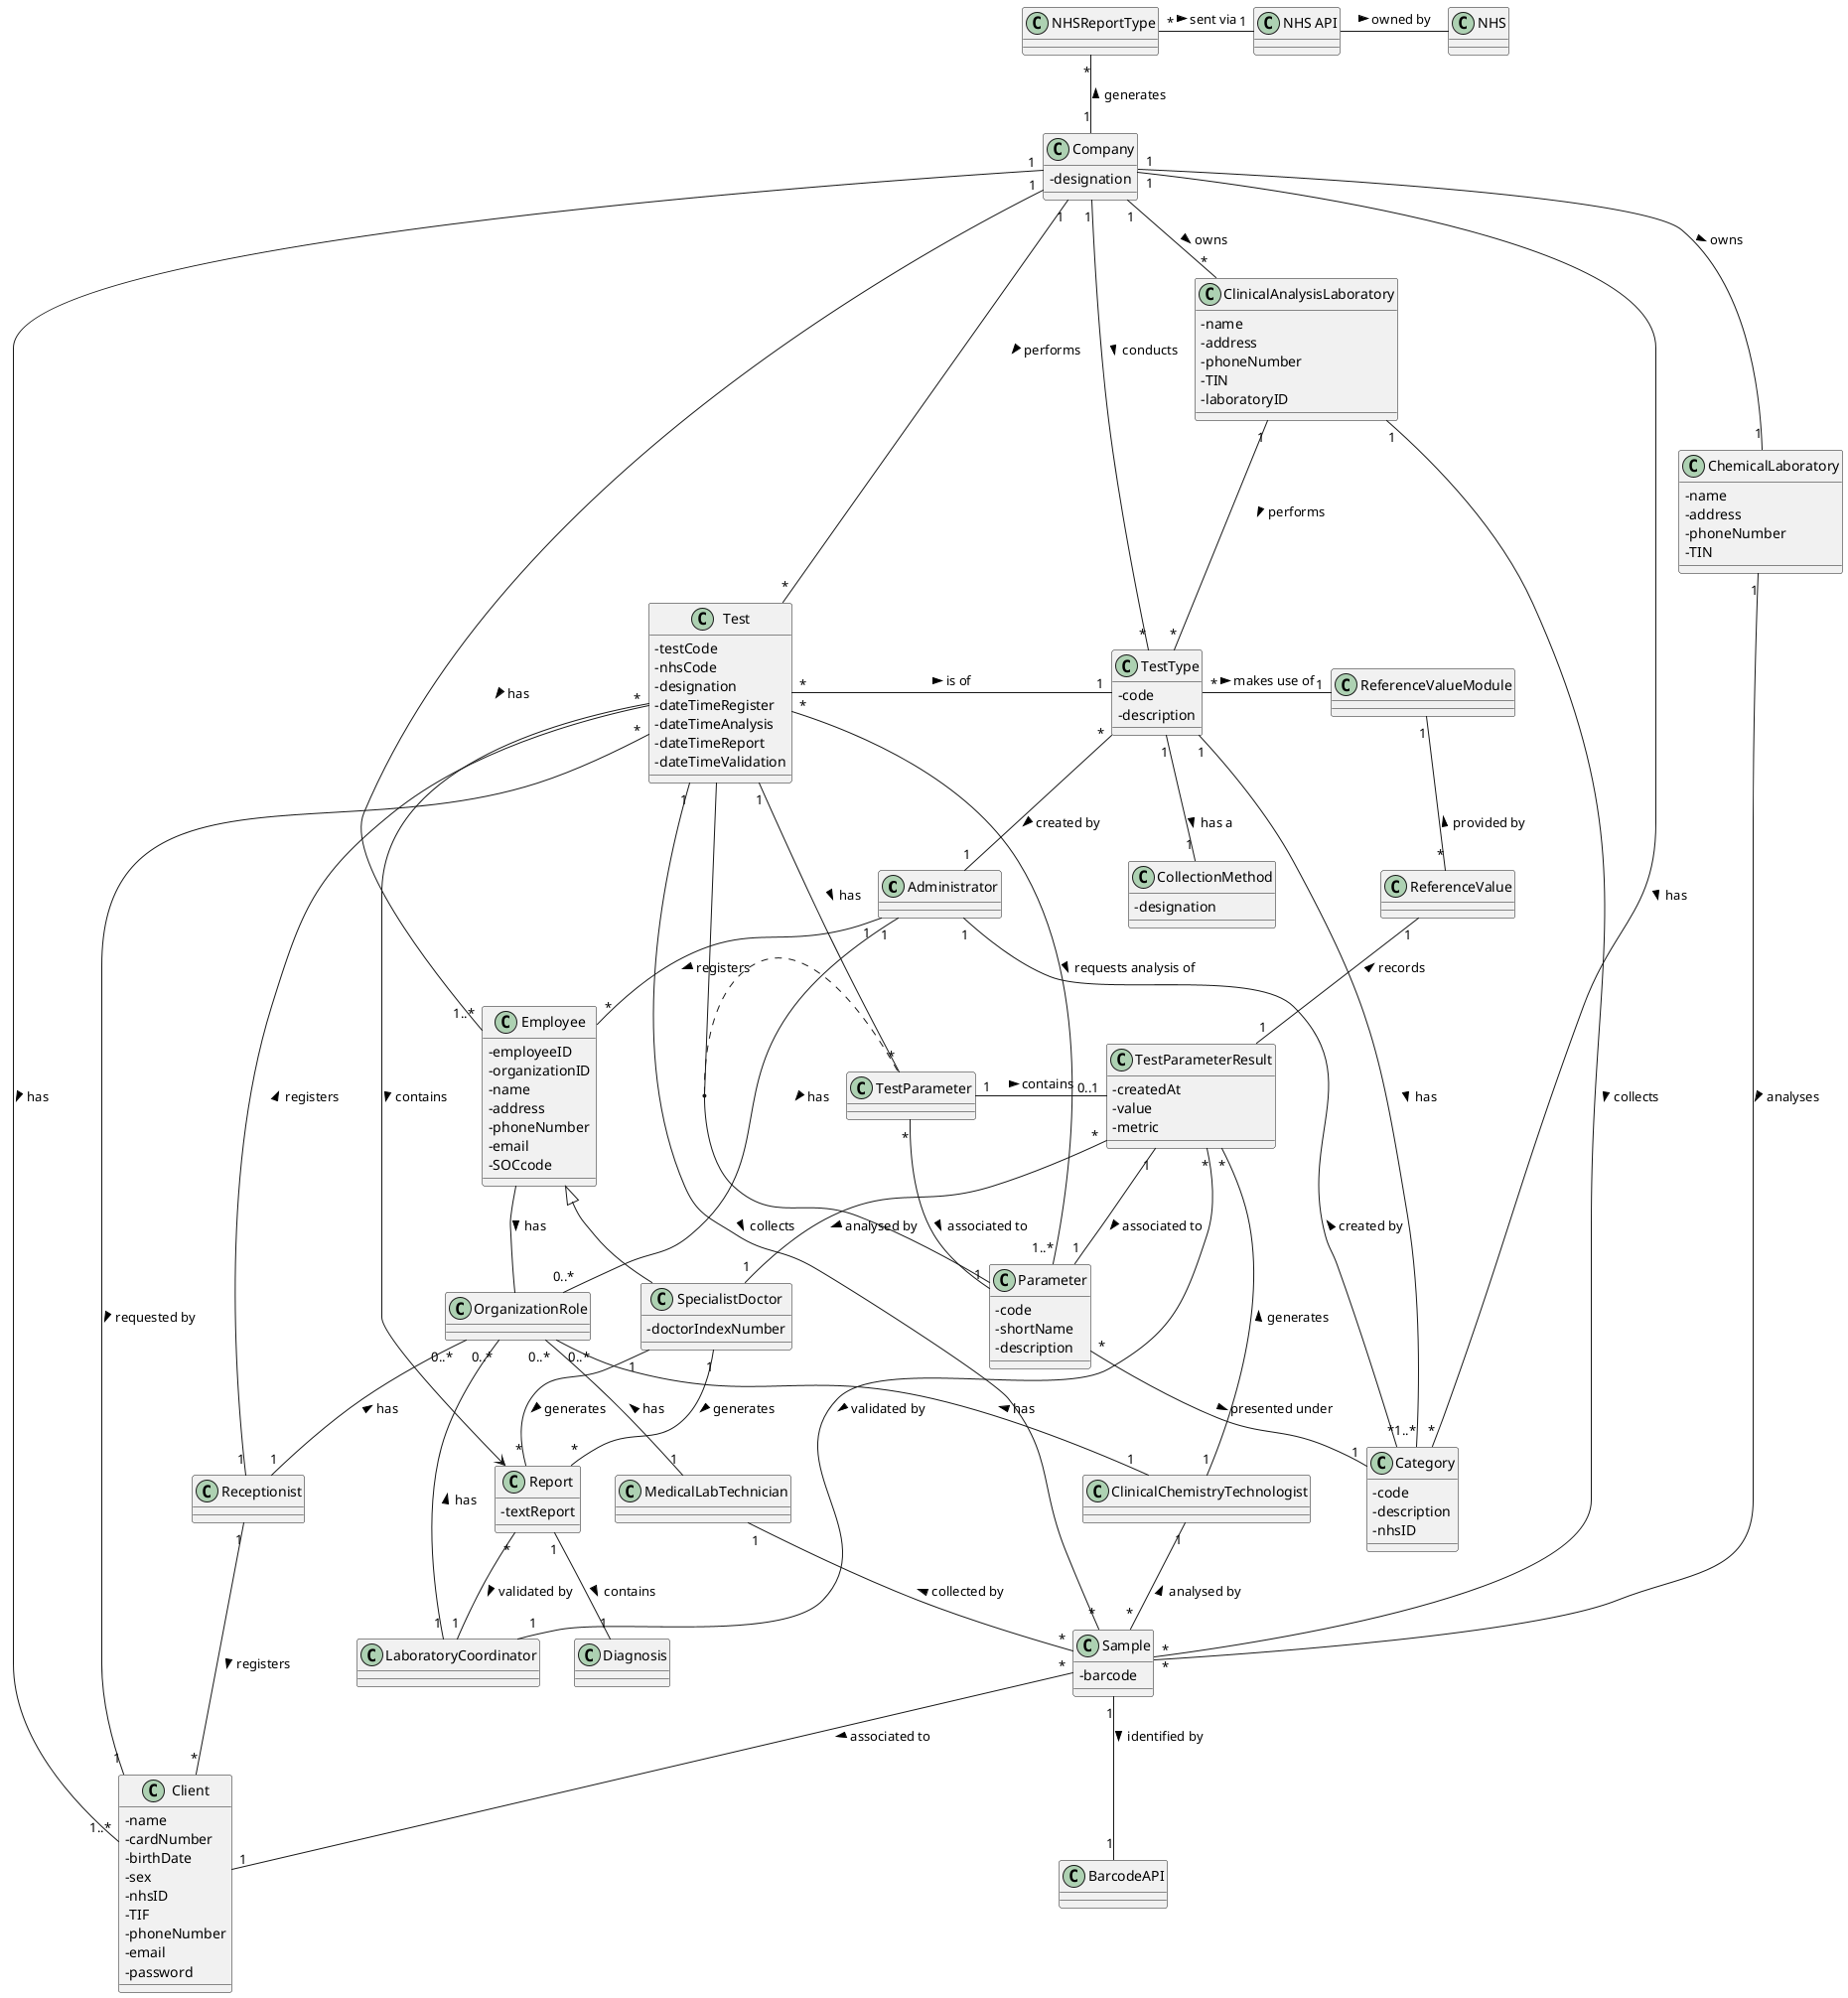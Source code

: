@startuml
skinparam classAttributeIconSize 0

class Administrator

class Category {
-code
-description
-nhsID
}

class ClinicalChemistryTechnologist

class ChemicalLaboratory {
-name
-address
-phoneNumber
-TIN
}

class CollectionMethod {
-designation
}

class Client {
-name
-cardNumber
-birthDate
-sex
-nhsID
-TIF
-phoneNumber
-email
-password
}

class ClinicalAnalysisLaboratory {
-name
-address
-phoneNumber
-TIN
-laboratoryID
}

class Company {
-designation
}

class Employee {
-employeeID
-organizationID
-name
-address
-phoneNumber
-email
-SOCcode
}

class LaboratoryCoordinator
class MedicalLabTechnician
class NHS
class OrganizationRole
class Parameter {
-code
-shortName
-description
}

class Receptionist

class ReferenceValueModule

class Report {
-textReport
}

class Sample {
-barcode
}

class SpecialistDoctor {
-doctorIndexNumber
}

class Test {
-testCode
-nhsCode
-designation
-dateTimeRegister
-dateTimeAnalysis
-dateTimeReport
-dateTimeValidation
}

class TestType {
-code
-description
}

class TestParameterResult {
-createdAt
-value
-metric
}

class Diagnosis



"NHS API" "1"-left-"*" NHSReportType : sent via <
(Test, Parameter) .. TestParameter
Administrator "1"--"*" Category : created by <
Administrator "1"--"*" Employee : registers >
ChemicalLaboratory "1"--"*" Sample : analyses >
ClinicalAnalysisLaboratory "1"--"*" Sample : collects >
ClinicalAnalysisLaboratory "1"--"*" TestType : performs >
ClinicalChemistryTechnologist "1"--"*" Sample : analysed by <
Company "1"--"1..*" Client : has >
Company "1"--"1..*" Employee : has >
Company "1"-down-"*" Category : has >
Company "1"-down-"*" ClinicalAnalysisLaboratory : owns >
Company "1"-down-"*" TestType : conducts >
Company "1"-down-"1" ChemicalLaboratory : owns >
Report "*"--"1" LaboratoryCoordinator : validated by >
Report "*"--"1" SpecialistDoctor : generates <
Employee -- OrganizationRole : has >
Employee <|-- SpecialistDoctor
MedicalLabTechnician "1"--"*" Sample : collected by <
"NHS API" -right- NHS : owned by >
NHSReportType "*"--"1" Company : generates <
OrganizationRole "0..*"--"1" Administrator : has <
OrganizationRole "0..*"--"1" ClinicalChemistryTechnologist : has <
OrganizationRole "0..*"--"1" LaboratoryCoordinator : has <
OrganizationRole "0..*"--"1" MedicalLabTechnician : has <
OrganizationRole "0..*"--"1" Receptionist : has <
Parameter "*"--"1" Category : presented under >
Receptionist "1"--"*" Client : registers >
Receptionist "1"--"*" Test : registers >
ReferenceValue "*"-up-"1" ReferenceValueModule : provided by >
Test -> Report: contains >
Sample "*"--"1" Client : associated to >
Sample "1"--"1" BarcodeAPI : identified by >
SpecialistDoctor "1"--"*" Report : generates >
Test "*"--"1" Client : requested by >
Test "*"--"1..*" Parameter : requests analysis of >
Test "*"-right-"1" "TestType" : is of >
Test "*"-up-"1" Company : performs <
Test "1"--"*" Sample : collects >
TestParameter "*"--"1" Parameter : associated to >
TestParameter "*"--"1" Test : has <
TestParameter "1"-right- "0..1" TestParameterResult : contains >
TestParameterResult "*"-right-"1" ClinicalChemistryTechnologist : generates <
TestParameterResult "1"--"1" Parameter : associated to >
TestParameterResult "1"-up-"1" ReferenceValue : records >
TestParameterResult "*"--"1" LaboratoryCoordinator : validated by >
TestParameterResult "*"--"1" SpecialistDoctor : analysed by >
TestType "*"--"1" Administrator : created by >
TestType "*"-right-"1" ReferenceValueModule : makes use of >
TestType "1"--"1" CollectionMethod : has a  >
TestType "1"--"1..*" Category : has >
Report "1"--"1" Diagnosis: contains >
@enduml